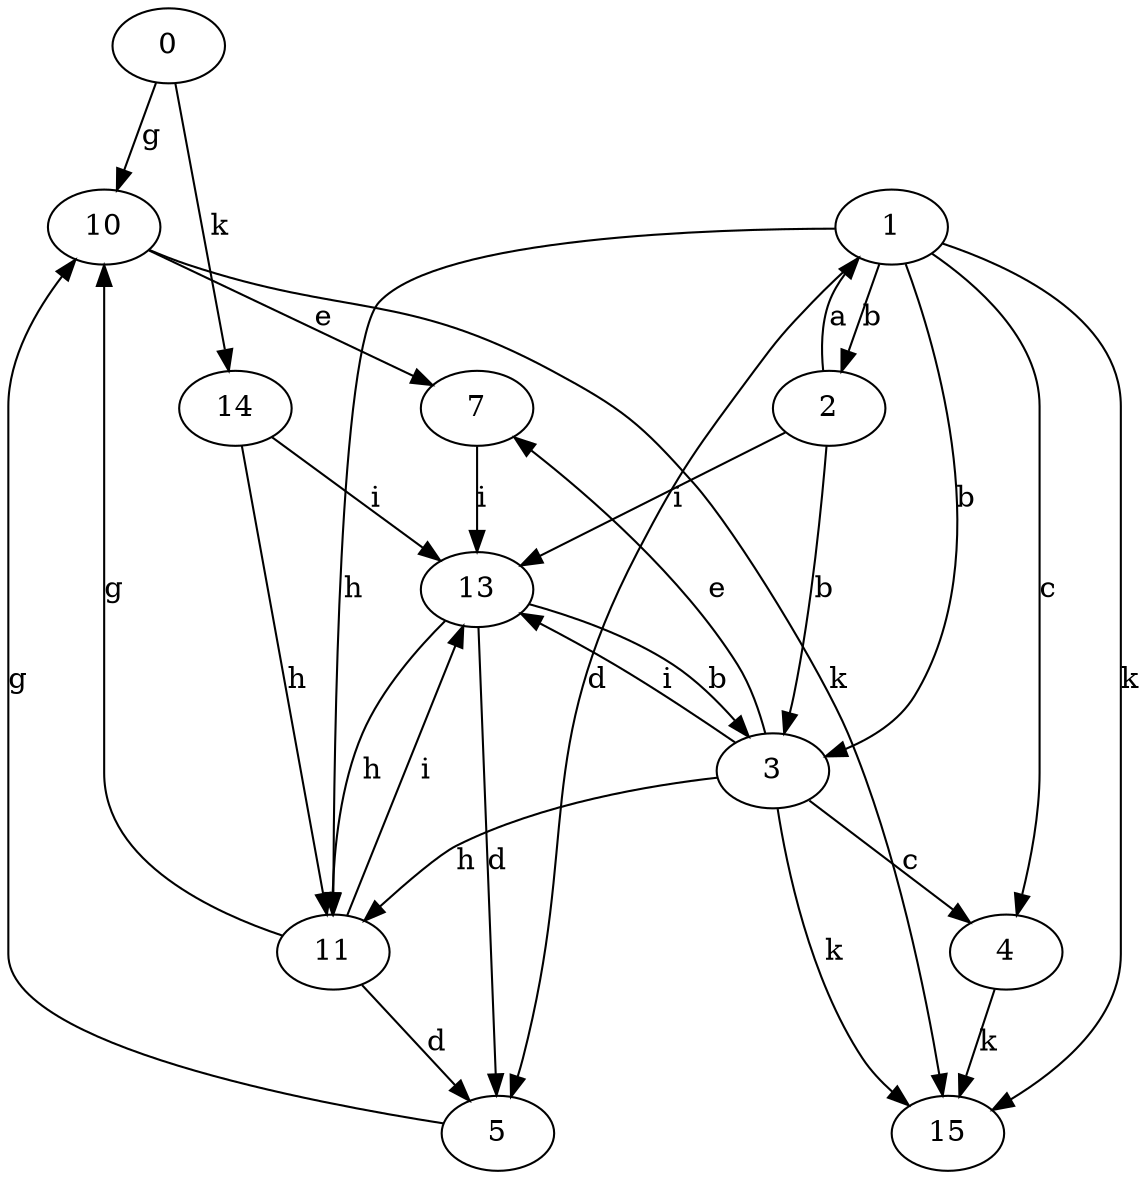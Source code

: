 strict digraph  {
0;
1;
2;
3;
4;
5;
7;
10;
11;
13;
14;
15;
0 -> 10  [label=g];
0 -> 14  [label=k];
1 -> 2  [label=b];
1 -> 3  [label=b];
1 -> 4  [label=c];
1 -> 5  [label=d];
1 -> 11  [label=h];
1 -> 15  [label=k];
2 -> 1  [label=a];
2 -> 3  [label=b];
2 -> 13  [label=i];
3 -> 4  [label=c];
3 -> 7  [label=e];
3 -> 11  [label=h];
3 -> 13  [label=i];
3 -> 15  [label=k];
4 -> 15  [label=k];
5 -> 10  [label=g];
7 -> 13  [label=i];
10 -> 7  [label=e];
10 -> 15  [label=k];
11 -> 5  [label=d];
11 -> 10  [label=g];
11 -> 13  [label=i];
13 -> 3  [label=b];
13 -> 5  [label=d];
13 -> 11  [label=h];
14 -> 11  [label=h];
14 -> 13  [label=i];
}
